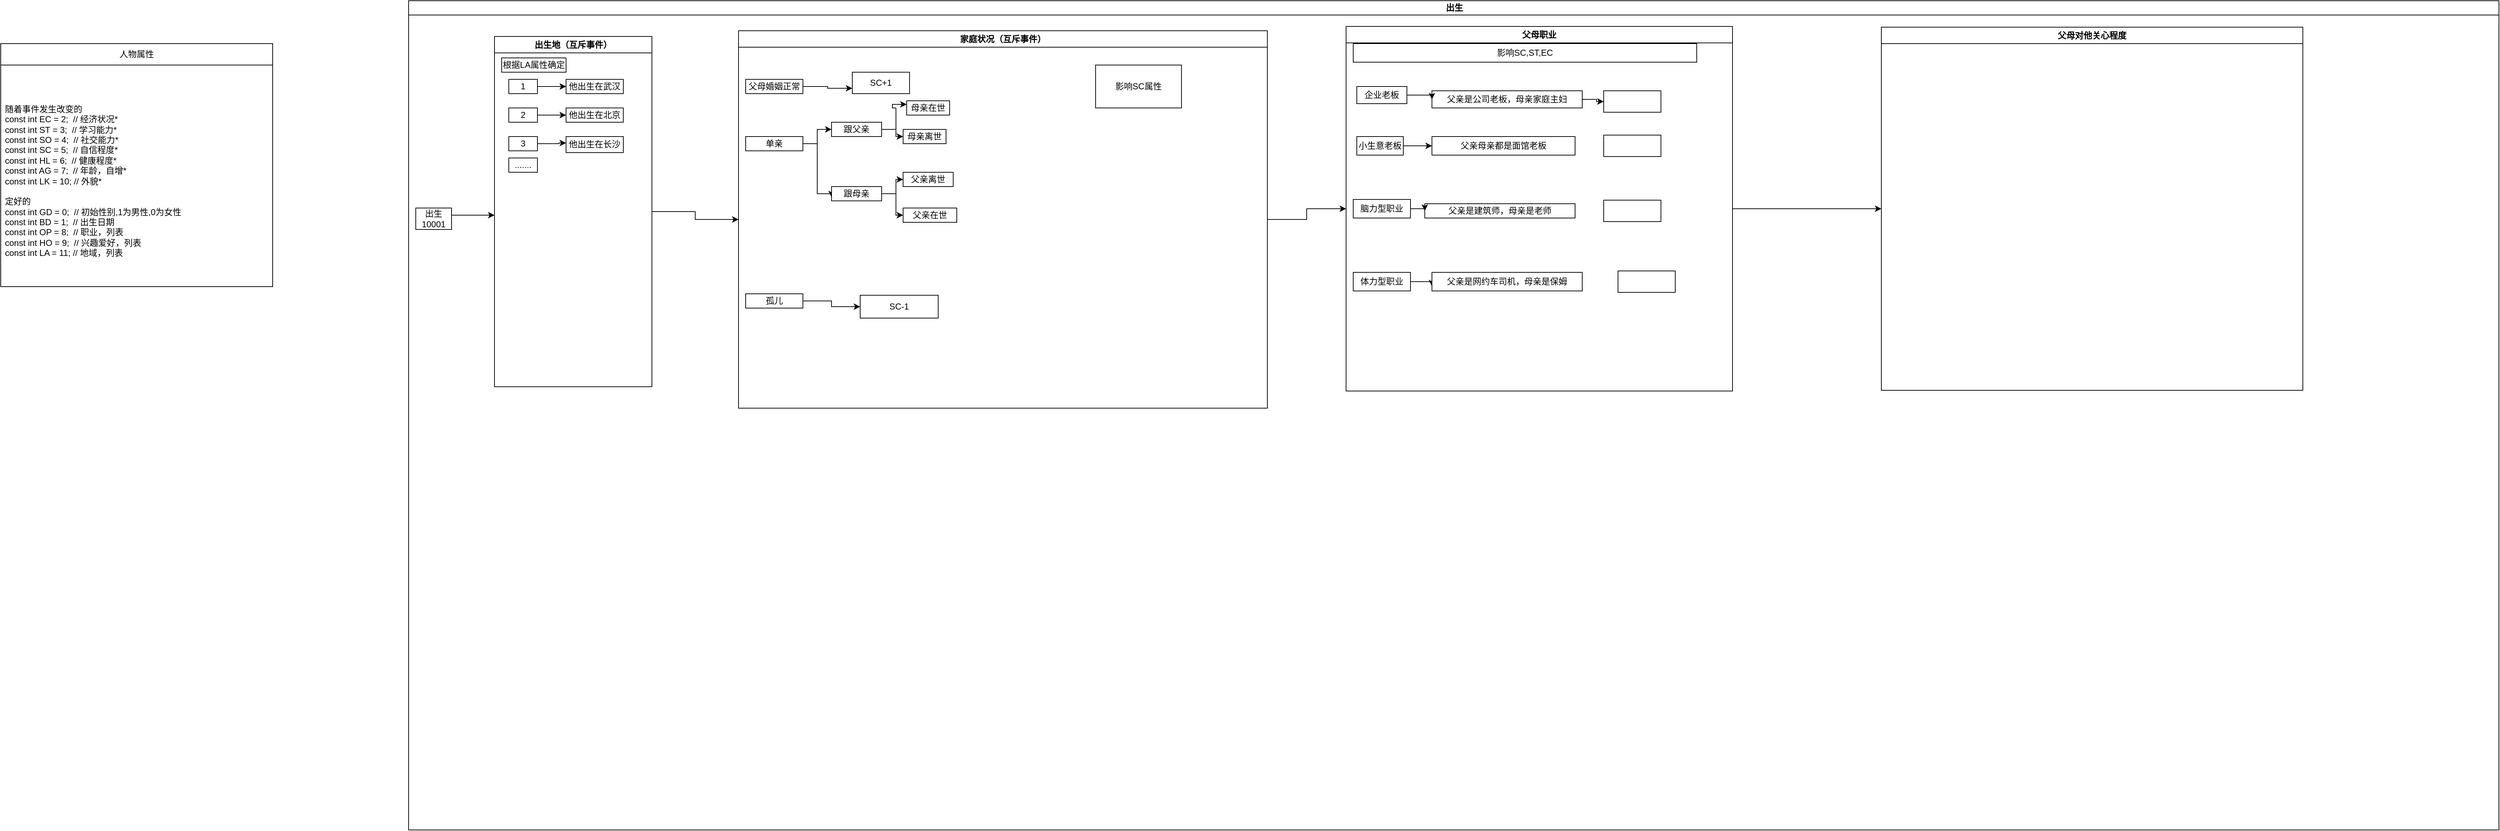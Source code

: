 <mxfile version="24.2.3" type="github" pages="2">
  <diagram id="prtHgNgQTEPvFCAcTncT" name="Page-1">
    <mxGraphModel dx="2217" dy="4285" grid="1" gridSize="10" guides="1" tooltips="1" connect="1" arrows="1" fold="1" page="1" pageScale="1" pageWidth="827" pageHeight="1169" math="0" shadow="0">
      <root>
        <mxCell id="0" />
        <mxCell id="1" parent="0" />
        <mxCell id="dNxyNK7c78bLwvsdeMH5-11" value="出生" style="swimlane;html=1;startSize=20;horizontal=1;containerType=tree;glass=0;" parent="1" vertex="1">
          <mxGeometry x="60" y="-2450" width="2921" height="1160" as="geometry">
            <mxRectangle x="30" y="80" width="60" height="30" as="alternateBounds" />
          </mxGeometry>
        </mxCell>
        <mxCell id="MudpoDrrb5z5fQUpKkfL-1" value="出生10001" style="rounded=0;whiteSpace=wrap;html=1;" vertex="1" parent="dNxyNK7c78bLwvsdeMH5-11">
          <mxGeometry x="10" y="290" width="50" height="30" as="geometry" />
        </mxCell>
        <mxCell id="MudpoDrrb5z5fQUpKkfL-32" style="edgeStyle=orthogonalEdgeStyle;rounded=0;orthogonalLoop=1;jettySize=auto;html=1;entryX=0;entryY=0.5;entryDx=0;entryDy=0;" edge="1" parent="dNxyNK7c78bLwvsdeMH5-11" source="MudpoDrrb5z5fQUpKkfL-9" target="MudpoDrrb5z5fQUpKkfL-13">
          <mxGeometry relative="1" as="geometry" />
        </mxCell>
        <mxCell id="MudpoDrrb5z5fQUpKkfL-9" value="出生地（互斥事件）" style="swimlane;whiteSpace=wrap;html=1;" vertex="1" parent="dNxyNK7c78bLwvsdeMH5-11">
          <mxGeometry x="120" y="50" width="220" height="490" as="geometry" />
        </mxCell>
        <mxCell id="MudpoDrrb5z5fQUpKkfL-14" value="&lt;div style=&quot;text-align: left;&quot;&gt;&lt;span style=&quot;background-color: initial;&quot;&gt;根据LA属性确定&lt;/span&gt;&lt;/div&gt;" style="rounded=0;whiteSpace=wrap;html=1;" vertex="1" parent="MudpoDrrb5z5fQUpKkfL-9">
          <mxGeometry x="10" y="30" width="90" height="20" as="geometry" />
        </mxCell>
        <mxCell id="MudpoDrrb5z5fQUpKkfL-15" value="&lt;span style=&quot;text-align: left;&quot;&gt;他出生在武汉&lt;/span&gt;" style="rounded=0;whiteSpace=wrap;html=1;" vertex="1" parent="MudpoDrrb5z5fQUpKkfL-9">
          <mxGeometry x="100" y="60" width="80" height="20" as="geometry" />
        </mxCell>
        <mxCell id="MudpoDrrb5z5fQUpKkfL-16" value="&lt;span style=&quot;text-align: left;&quot;&gt;他出生在北京&lt;/span&gt;" style="rounded=0;whiteSpace=wrap;html=1;" vertex="1" parent="MudpoDrrb5z5fQUpKkfL-9">
          <mxGeometry x="100" y="100" width="80" height="20" as="geometry" />
        </mxCell>
        <mxCell id="MudpoDrrb5z5fQUpKkfL-20" style="edgeStyle=orthogonalEdgeStyle;rounded=0;orthogonalLoop=1;jettySize=auto;html=1;exitX=1;exitY=0.5;exitDx=0;exitDy=0;entryX=0;entryY=0.5;entryDx=0;entryDy=0;" edge="1" parent="MudpoDrrb5z5fQUpKkfL-9" source="MudpoDrrb5z5fQUpKkfL-17" target="MudpoDrrb5z5fQUpKkfL-15">
          <mxGeometry relative="1" as="geometry" />
        </mxCell>
        <mxCell id="MudpoDrrb5z5fQUpKkfL-17" value="1" style="rounded=0;whiteSpace=wrap;html=1;" vertex="1" parent="MudpoDrrb5z5fQUpKkfL-9">
          <mxGeometry x="20" y="60" width="40" height="20" as="geometry" />
        </mxCell>
        <mxCell id="MudpoDrrb5z5fQUpKkfL-21" style="edgeStyle=orthogonalEdgeStyle;rounded=0;orthogonalLoop=1;jettySize=auto;html=1;exitX=1;exitY=0.5;exitDx=0;exitDy=0;entryX=0;entryY=0.5;entryDx=0;entryDy=0;" edge="1" parent="MudpoDrrb5z5fQUpKkfL-9" source="MudpoDrrb5z5fQUpKkfL-18" target="MudpoDrrb5z5fQUpKkfL-16">
          <mxGeometry relative="1" as="geometry" />
        </mxCell>
        <mxCell id="MudpoDrrb5z5fQUpKkfL-18" value="2" style="rounded=0;whiteSpace=wrap;html=1;" vertex="1" parent="MudpoDrrb5z5fQUpKkfL-9">
          <mxGeometry x="20" y="100" width="40" height="20" as="geometry" />
        </mxCell>
        <mxCell id="MudpoDrrb5z5fQUpKkfL-23" style="edgeStyle=orthogonalEdgeStyle;rounded=0;orthogonalLoop=1;jettySize=auto;html=1;exitX=1;exitY=0.5;exitDx=0;exitDy=0;entryX=0;entryY=0.444;entryDx=0;entryDy=0;entryPerimeter=0;" edge="1" parent="MudpoDrrb5z5fQUpKkfL-9" source="MudpoDrrb5z5fQUpKkfL-19" target="MudpoDrrb5z5fQUpKkfL-22">
          <mxGeometry relative="1" as="geometry">
            <Array as="points">
              <mxPoint x="90" y="150" />
              <mxPoint x="90" y="149" />
              <mxPoint x="100" y="149" />
            </Array>
          </mxGeometry>
        </mxCell>
        <mxCell id="MudpoDrrb5z5fQUpKkfL-19" value="3" style="rounded=0;whiteSpace=wrap;html=1;" vertex="1" parent="MudpoDrrb5z5fQUpKkfL-9">
          <mxGeometry x="20" y="140" width="40" height="20" as="geometry" />
        </mxCell>
        <mxCell id="MudpoDrrb5z5fQUpKkfL-22" value="他出生在长沙" style="rounded=0;whiteSpace=wrap;html=1;" vertex="1" parent="MudpoDrrb5z5fQUpKkfL-9">
          <mxGeometry x="100" y="140" width="80" height="22.5" as="geometry" />
        </mxCell>
        <mxCell id="MudpoDrrb5z5fQUpKkfL-27" value="......." style="rounded=0;whiteSpace=wrap;html=1;" vertex="1" parent="MudpoDrrb5z5fQUpKkfL-9">
          <mxGeometry x="20" y="170" width="40" height="20" as="geometry" />
        </mxCell>
        <mxCell id="MudpoDrrb5z5fQUpKkfL-10" style="edgeStyle=orthogonalEdgeStyle;rounded=0;orthogonalLoop=1;jettySize=auto;html=1;exitX=1;exitY=1;exitDx=0;exitDy=0;" edge="1" parent="dNxyNK7c78bLwvsdeMH5-11">
          <mxGeometry relative="1" as="geometry">
            <mxPoint x="60" y="310" as="sourcePoint" />
            <mxPoint x="120" y="300" as="targetPoint" />
            <Array as="points">
              <mxPoint x="60" y="300" />
              <mxPoint x="120" y="300" />
            </Array>
          </mxGeometry>
        </mxCell>
        <mxCell id="MudpoDrrb5z5fQUpKkfL-13" value="家庭状况（互斥事件）" style="swimlane;whiteSpace=wrap;html=1;" vertex="1" parent="dNxyNK7c78bLwvsdeMH5-11">
          <mxGeometry x="461" y="42" width="739" height="528" as="geometry" />
        </mxCell>
        <mxCell id="3xpTKajOcH90Fs0mHf4r-28" style="edgeStyle=orthogonalEdgeStyle;rounded=0;orthogonalLoop=1;jettySize=auto;html=1;entryX=0;entryY=0.75;entryDx=0;entryDy=0;" edge="1" parent="MudpoDrrb5z5fQUpKkfL-13" source="MudpoDrrb5z5fQUpKkfL-29" target="3xpTKajOcH90Fs0mHf4r-27">
          <mxGeometry relative="1" as="geometry" />
        </mxCell>
        <mxCell id="MudpoDrrb5z5fQUpKkfL-29" value="父母婚姻正常" style="rounded=0;whiteSpace=wrap;html=1;" vertex="1" parent="MudpoDrrb5z5fQUpKkfL-13">
          <mxGeometry x="10" y="68" width="80" height="20" as="geometry" />
        </mxCell>
        <mxCell id="MudpoDrrb5z5fQUpKkfL-45" style="edgeStyle=orthogonalEdgeStyle;rounded=0;orthogonalLoop=1;jettySize=auto;html=1;entryX=0;entryY=0.5;entryDx=0;entryDy=0;" edge="1" parent="MudpoDrrb5z5fQUpKkfL-13" source="MudpoDrrb5z5fQUpKkfL-30" target="MudpoDrrb5z5fQUpKkfL-44">
          <mxGeometry relative="1" as="geometry" />
        </mxCell>
        <mxCell id="MudpoDrrb5z5fQUpKkfL-48" style="edgeStyle=orthogonalEdgeStyle;rounded=0;orthogonalLoop=1;jettySize=auto;html=1;entryX=0;entryY=0.75;entryDx=0;entryDy=0;" edge="1" parent="MudpoDrrb5z5fQUpKkfL-13" source="MudpoDrrb5z5fQUpKkfL-30" target="MudpoDrrb5z5fQUpKkfL-47">
          <mxGeometry relative="1" as="geometry">
            <Array as="points">
              <mxPoint x="110" y="158" />
              <mxPoint x="110" y="228" />
              <mxPoint x="130" y="228" />
            </Array>
          </mxGeometry>
        </mxCell>
        <mxCell id="MudpoDrrb5z5fQUpKkfL-30" value="单亲" style="rounded=0;whiteSpace=wrap;html=1;" vertex="1" parent="MudpoDrrb5z5fQUpKkfL-13">
          <mxGeometry x="10" y="148" width="80" height="20" as="geometry" />
        </mxCell>
        <mxCell id="MudpoDrrb5z5fQUpKkfL-34" value="母亲在世" style="rounded=0;whiteSpace=wrap;html=1;" vertex="1" parent="MudpoDrrb5z5fQUpKkfL-13">
          <mxGeometry x="235" y="98" width="60" height="20" as="geometry" />
        </mxCell>
        <mxCell id="MudpoDrrb5z5fQUpKkfL-40" value="母亲离世" style="rounded=0;whiteSpace=wrap;html=1;" vertex="1" parent="MudpoDrrb5z5fQUpKkfL-13">
          <mxGeometry x="230" y="138" width="60" height="20" as="geometry" />
        </mxCell>
        <mxCell id="MudpoDrrb5z5fQUpKkfL-41" value="父亲离世" style="rounded=0;whiteSpace=wrap;html=1;" vertex="1" parent="MudpoDrrb5z5fQUpKkfL-13">
          <mxGeometry x="230" y="198" width="70" height="20" as="geometry" />
        </mxCell>
        <mxCell id="3xpTKajOcH90Fs0mHf4r-30" style="edgeStyle=orthogonalEdgeStyle;rounded=0;orthogonalLoop=1;jettySize=auto;html=1;entryX=0;entryY=0.5;entryDx=0;entryDy=0;" edge="1" parent="MudpoDrrb5z5fQUpKkfL-13" source="MudpoDrrb5z5fQUpKkfL-42" target="3xpTKajOcH90Fs0mHf4r-29">
          <mxGeometry relative="1" as="geometry" />
        </mxCell>
        <mxCell id="MudpoDrrb5z5fQUpKkfL-42" value="孤儿" style="rounded=0;whiteSpace=wrap;html=1;" vertex="1" parent="MudpoDrrb5z5fQUpKkfL-13">
          <mxGeometry x="10" y="368" width="80" height="20" as="geometry" />
        </mxCell>
        <mxCell id="MudpoDrrb5z5fQUpKkfL-51" style="edgeStyle=orthogonalEdgeStyle;rounded=0;orthogonalLoop=1;jettySize=auto;html=1;entryX=0;entryY=0.25;entryDx=0;entryDy=0;" edge="1" parent="MudpoDrrb5z5fQUpKkfL-13" source="MudpoDrrb5z5fQUpKkfL-44" target="MudpoDrrb5z5fQUpKkfL-34">
          <mxGeometry relative="1" as="geometry">
            <mxPoint x="230" y="113" as="targetPoint" />
          </mxGeometry>
        </mxCell>
        <mxCell id="MudpoDrrb5z5fQUpKkfL-52" style="edgeStyle=orthogonalEdgeStyle;rounded=0;orthogonalLoop=1;jettySize=auto;html=1;" edge="1" parent="MudpoDrrb5z5fQUpKkfL-13" source="MudpoDrrb5z5fQUpKkfL-44" target="MudpoDrrb5z5fQUpKkfL-40">
          <mxGeometry relative="1" as="geometry" />
        </mxCell>
        <mxCell id="MudpoDrrb5z5fQUpKkfL-44" value="跟父亲" style="rounded=0;whiteSpace=wrap;html=1;" vertex="1" parent="MudpoDrrb5z5fQUpKkfL-13">
          <mxGeometry x="130" y="128" width="70" height="20" as="geometry" />
        </mxCell>
        <mxCell id="MudpoDrrb5z5fQUpKkfL-53" style="edgeStyle=orthogonalEdgeStyle;rounded=0;orthogonalLoop=1;jettySize=auto;html=1;entryX=0;entryY=0.5;entryDx=0;entryDy=0;" edge="1" parent="MudpoDrrb5z5fQUpKkfL-13" source="MudpoDrrb5z5fQUpKkfL-47" target="MudpoDrrb5z5fQUpKkfL-41">
          <mxGeometry relative="1" as="geometry" />
        </mxCell>
        <mxCell id="MudpoDrrb5z5fQUpKkfL-54" style="edgeStyle=orthogonalEdgeStyle;rounded=0;orthogonalLoop=1;jettySize=auto;html=1;entryX=0;entryY=0.5;entryDx=0;entryDy=0;" edge="1" parent="MudpoDrrb5z5fQUpKkfL-13" source="MudpoDrrb5z5fQUpKkfL-47" target="MudpoDrrb5z5fQUpKkfL-50">
          <mxGeometry relative="1" as="geometry" />
        </mxCell>
        <mxCell id="MudpoDrrb5z5fQUpKkfL-47" value="跟母亲" style="rounded=0;whiteSpace=wrap;html=1;" vertex="1" parent="MudpoDrrb5z5fQUpKkfL-13">
          <mxGeometry x="130" y="218" width="70" height="20" as="geometry" />
        </mxCell>
        <mxCell id="MudpoDrrb5z5fQUpKkfL-50" value="父亲在世" style="rounded=0;whiteSpace=wrap;html=1;" vertex="1" parent="MudpoDrrb5z5fQUpKkfL-13">
          <mxGeometry x="230" y="248" width="75" height="20" as="geometry" />
        </mxCell>
        <mxCell id="3xpTKajOcH90Fs0mHf4r-26" value="影响SC属性" style="rounded=0;whiteSpace=wrap;html=1;" vertex="1" parent="MudpoDrrb5z5fQUpKkfL-13">
          <mxGeometry x="499" y="48" width="120" height="60" as="geometry" />
        </mxCell>
        <mxCell id="3xpTKajOcH90Fs0mHf4r-27" value="SC+1" style="rounded=0;whiteSpace=wrap;html=1;" vertex="1" parent="MudpoDrrb5z5fQUpKkfL-13">
          <mxGeometry x="159" y="58" width="80" height="30" as="geometry" />
        </mxCell>
        <mxCell id="3xpTKajOcH90Fs0mHf4r-29" value="SC-1" style="rounded=0;whiteSpace=wrap;html=1;" vertex="1" parent="MudpoDrrb5z5fQUpKkfL-13">
          <mxGeometry x="170" y="370" width="109" height="32" as="geometry" />
        </mxCell>
        <mxCell id="3xpTKajOcH90Fs0mHf4r-11" value="父母对他关心程度" style="swimlane;whiteSpace=wrap;html=1;" vertex="1" parent="dNxyNK7c78bLwvsdeMH5-11">
          <mxGeometry x="2058" y="37" width="589" height="508" as="geometry" />
        </mxCell>
        <mxCell id="MudpoDrrb5z5fQUpKkfL-58" value="父母职业" style="swimlane;whiteSpace=wrap;html=1;" vertex="1" parent="dNxyNK7c78bLwvsdeMH5-11">
          <mxGeometry x="1310" y="36" width="540" height="510" as="geometry" />
        </mxCell>
        <mxCell id="3xpTKajOcH90Fs0mHf4r-1" value="&lt;div style=&quot;text-align: left;&quot;&gt;&lt;span data-sider-select-id=&quot;04bffa22-8ec7-496b-b34b-c7c8da4b1314&quot; style=&quot;background-color: initial;&quot;&gt;父亲是建筑师，母亲是老师&lt;/span&gt;&lt;/div&gt;" style="rounded=0;whiteSpace=wrap;html=1;" vertex="1" parent="MudpoDrrb5z5fQUpKkfL-58">
          <mxGeometry x="110" y="248" width="210" height="20" as="geometry" />
        </mxCell>
        <mxCell id="3xpTKajOcH90Fs0mHf4r-55" style="edgeStyle=orthogonalEdgeStyle;rounded=0;orthogonalLoop=1;jettySize=auto;html=1;" edge="1" parent="MudpoDrrb5z5fQUpKkfL-58" source="3xpTKajOcH90Fs0mHf4r-2" target="3xpTKajOcH90Fs0mHf4r-36">
          <mxGeometry relative="1" as="geometry" />
        </mxCell>
        <mxCell id="3xpTKajOcH90Fs0mHf4r-2" value="&lt;div style=&quot;text-align: left;&quot;&gt;&lt;span style=&quot;background-color: initial;&quot;&gt;父亲是公司老板，母亲家庭主妇&lt;/span&gt;&lt;/div&gt;" style="rounded=0;whiteSpace=wrap;html=1;" vertex="1" parent="MudpoDrrb5z5fQUpKkfL-58">
          <mxGeometry x="120" y="90" width="210" height="24" as="geometry" />
        </mxCell>
        <mxCell id="3xpTKajOcH90Fs0mHf4r-9" value="父亲母亲都是面馆老板" style="rounded=0;whiteSpace=wrap;html=1;" vertex="1" parent="MudpoDrrb5z5fQUpKkfL-58">
          <mxGeometry x="120" y="154" width="200" height="26" as="geometry" />
        </mxCell>
        <mxCell id="3xpTKajOcH90Fs0mHf4r-34" style="edgeStyle=orthogonalEdgeStyle;rounded=0;orthogonalLoop=1;jettySize=auto;html=1;exitX=1;exitY=0.5;exitDx=0;exitDy=0;entryX=0;entryY=0.5;entryDx=0;entryDy=0;" edge="1" parent="MudpoDrrb5z5fQUpKkfL-58" source="3xpTKajOcH90Fs0mHf4r-16" target="3xpTKajOcH90Fs0mHf4r-1">
          <mxGeometry relative="1" as="geometry" />
        </mxCell>
        <mxCell id="3xpTKajOcH90Fs0mHf4r-16" value="脑力型职业" style="rounded=0;whiteSpace=wrap;html=1;" vertex="1" parent="MudpoDrrb5z5fQUpKkfL-58">
          <mxGeometry x="10" y="242" width="80" height="26" as="geometry" />
        </mxCell>
        <mxCell id="3xpTKajOcH90Fs0mHf4r-35" style="edgeStyle=orthogonalEdgeStyle;rounded=0;orthogonalLoop=1;jettySize=auto;html=1;exitX=1;exitY=0.5;exitDx=0;exitDy=0;entryX=0;entryY=0.75;entryDx=0;entryDy=0;" edge="1" parent="MudpoDrrb5z5fQUpKkfL-58" source="3xpTKajOcH90Fs0mHf4r-17" target="3xpTKajOcH90Fs0mHf4r-31">
          <mxGeometry relative="1" as="geometry" />
        </mxCell>
        <mxCell id="3xpTKajOcH90Fs0mHf4r-17" value="体力型职业" style="rounded=0;whiteSpace=wrap;html=1;" vertex="1" parent="MudpoDrrb5z5fQUpKkfL-58">
          <mxGeometry x="10" y="344" width="80" height="26" as="geometry" />
        </mxCell>
        <mxCell id="3xpTKajOcH90Fs0mHf4r-32" style="edgeStyle=orthogonalEdgeStyle;rounded=0;orthogonalLoop=1;jettySize=auto;html=1;exitX=1;exitY=0.5;exitDx=0;exitDy=0;entryX=0;entryY=0.5;entryDx=0;entryDy=0;" edge="1" parent="MudpoDrrb5z5fQUpKkfL-58" source="3xpTKajOcH90Fs0mHf4r-18" target="3xpTKajOcH90Fs0mHf4r-2">
          <mxGeometry relative="1" as="geometry" />
        </mxCell>
        <mxCell id="3xpTKajOcH90Fs0mHf4r-18" value="企业老板" style="rounded=0;whiteSpace=wrap;html=1;" vertex="1" parent="MudpoDrrb5z5fQUpKkfL-58">
          <mxGeometry x="15" y="84" width="70" height="24" as="geometry" />
        </mxCell>
        <mxCell id="3xpTKajOcH90Fs0mHf4r-33" style="edgeStyle=orthogonalEdgeStyle;rounded=0;orthogonalLoop=1;jettySize=auto;html=1;exitX=1;exitY=0.5;exitDx=0;exitDy=0;" edge="1" parent="MudpoDrrb5z5fQUpKkfL-58" source="3xpTKajOcH90Fs0mHf4r-19" target="3xpTKajOcH90Fs0mHf4r-9">
          <mxGeometry relative="1" as="geometry" />
        </mxCell>
        <mxCell id="3xpTKajOcH90Fs0mHf4r-19" value="小生意老板" style="rounded=0;whiteSpace=wrap;html=1;" vertex="1" parent="MudpoDrrb5z5fQUpKkfL-58">
          <mxGeometry x="15" y="154" width="65" height="26" as="geometry" />
        </mxCell>
        <mxCell id="3xpTKajOcH90Fs0mHf4r-20" value="影响SC,ST,EC" style="rounded=0;whiteSpace=wrap;html=1;" vertex="1" parent="MudpoDrrb5z5fQUpKkfL-58">
          <mxGeometry x="10" y="24" width="480" height="26" as="geometry" />
        </mxCell>
        <mxCell id="3xpTKajOcH90Fs0mHf4r-31" value="父亲是网约车司机，母亲是保姆" style="rounded=0;whiteSpace=wrap;html=1;" vertex="1" parent="MudpoDrrb5z5fQUpKkfL-58">
          <mxGeometry x="120" y="344" width="210" height="26" as="geometry" />
        </mxCell>
        <mxCell id="3xpTKajOcH90Fs0mHf4r-36" value="" style="rounded=0;whiteSpace=wrap;html=1;" vertex="1" parent="MudpoDrrb5z5fQUpKkfL-58">
          <mxGeometry x="360" y="90" width="80" height="30" as="geometry" />
        </mxCell>
        <mxCell id="3xpTKajOcH90Fs0mHf4r-54" value="" style="rounded=0;whiteSpace=wrap;html=1;" vertex="1" parent="MudpoDrrb5z5fQUpKkfL-58">
          <mxGeometry x="380" y="342" width="80" height="30" as="geometry" />
        </mxCell>
        <mxCell id="3xpTKajOcH90Fs0mHf4r-52" value="" style="rounded=0;whiteSpace=wrap;html=1;" vertex="1" parent="MudpoDrrb5z5fQUpKkfL-58">
          <mxGeometry x="360" y="152" width="80" height="30" as="geometry" />
        </mxCell>
        <mxCell id="3xpTKajOcH90Fs0mHf4r-53" value="" style="rounded=0;whiteSpace=wrap;html=1;" vertex="1" parent="MudpoDrrb5z5fQUpKkfL-58">
          <mxGeometry x="360" y="243" width="80" height="30" as="geometry" />
        </mxCell>
        <mxCell id="MudpoDrrb5z5fQUpKkfL-60" style="edgeStyle=orthogonalEdgeStyle;rounded=0;orthogonalLoop=1;jettySize=auto;html=1;entryX=0;entryY=0.5;entryDx=0;entryDy=0;" edge="1" parent="dNxyNK7c78bLwvsdeMH5-11" source="MudpoDrrb5z5fQUpKkfL-13" target="MudpoDrrb5z5fQUpKkfL-58">
          <mxGeometry relative="1" as="geometry" />
        </mxCell>
        <mxCell id="3xpTKajOcH90Fs0mHf4r-12" style="edgeStyle=orthogonalEdgeStyle;rounded=0;orthogonalLoop=1;jettySize=auto;html=1;entryX=0;entryY=0.5;entryDx=0;entryDy=0;" edge="1" parent="dNxyNK7c78bLwvsdeMH5-11" source="MudpoDrrb5z5fQUpKkfL-58" target="3xpTKajOcH90Fs0mHf4r-11">
          <mxGeometry relative="1" as="geometry" />
        </mxCell>
        <mxCell id="3xpTKajOcH90Fs0mHf4r-22" value="人物属性" style="swimlane;fontStyle=0;childLayout=stackLayout;horizontal=1;startSize=30;horizontalStack=0;resizeParent=1;resizeParentMax=0;resizeLast=0;collapsible=1;marginBottom=0;whiteSpace=wrap;html=1;" vertex="1" parent="1">
          <mxGeometry x="-510" y="-2390" width="380" height="340" as="geometry" />
        </mxCell>
        <mxCell id="3xpTKajOcH90Fs0mHf4r-25" value="&lt;div data-sider-select-id=&quot;90c10624-90be-460b-9f44-e01162394614&quot;&gt;&lt;br&gt;&lt;/div&gt;&lt;div&gt;随着事件发生改变的&lt;/div&gt;&lt;div&gt;const int EC = 2;&amp;nbsp; // 经济状况*&lt;/div&gt;&lt;div&gt;const int ST = 3;&amp;nbsp; // 学习能力*&lt;/div&gt;&lt;div&gt;const int SO = 4;&amp;nbsp; // 社交能力*&lt;/div&gt;&lt;div&gt;const int SC = 5;&amp;nbsp; // 自信程度*&lt;/div&gt;&lt;div&gt;const int HL = 6;&amp;nbsp; // 健康程度*&lt;/div&gt;&lt;div&gt;const int AG = 7;&amp;nbsp; // 年龄，自增*&lt;/div&gt;&lt;div&gt;const int LK = 10; // 外貌*&lt;/div&gt;&lt;div&gt;&lt;br&gt;&lt;/div&gt;&lt;div&gt;定好的&lt;/div&gt;&lt;div&gt;&lt;div data-sider-select-id=&quot;90c10624-90be-460b-9f44-e01162394614&quot;&gt;const int GD = 0;&amp;nbsp; // 初始性别,1为男性,0为女性&lt;/div&gt;&lt;div&gt;const int BD = 1;&amp;nbsp; // 出生日期&lt;/div&gt;&lt;/div&gt;&lt;div&gt;const int OP = 8;&amp;nbsp; // 职业，列表&lt;/div&gt;&lt;div&gt;const int HO = 9;&amp;nbsp; // 兴趣爱好，列表&lt;/div&gt;&lt;div&gt;const int LA = 11; // 地域，列表&lt;/div&gt;" style="text;strokeColor=none;fillColor=none;align=left;verticalAlign=middle;spacingLeft=4;spacingRight=4;overflow=hidden;points=[[0,0.5],[1,0.5]];portConstraint=eastwest;rotatable=0;whiteSpace=wrap;html=1;" vertex="1" parent="3xpTKajOcH90Fs0mHf4r-22">
          <mxGeometry y="30" width="380" height="310" as="geometry" />
        </mxCell>
      </root>
    </mxGraphModel>
  </diagram>
  <diagram id="5m3ZLV20hja-VEYz_1Q4" name="第 2 页">
    <mxGraphModel dx="1434" dy="780" grid="1" gridSize="10" guides="1" tooltips="1" connect="1" arrows="1" fold="1" page="1" pageScale="1" pageWidth="827" pageHeight="1169" math="0" shadow="0">
      <root>
        <mxCell id="0" />
        <mxCell id="1" parent="0" />
      </root>
    </mxGraphModel>
  </diagram>
</mxfile>
